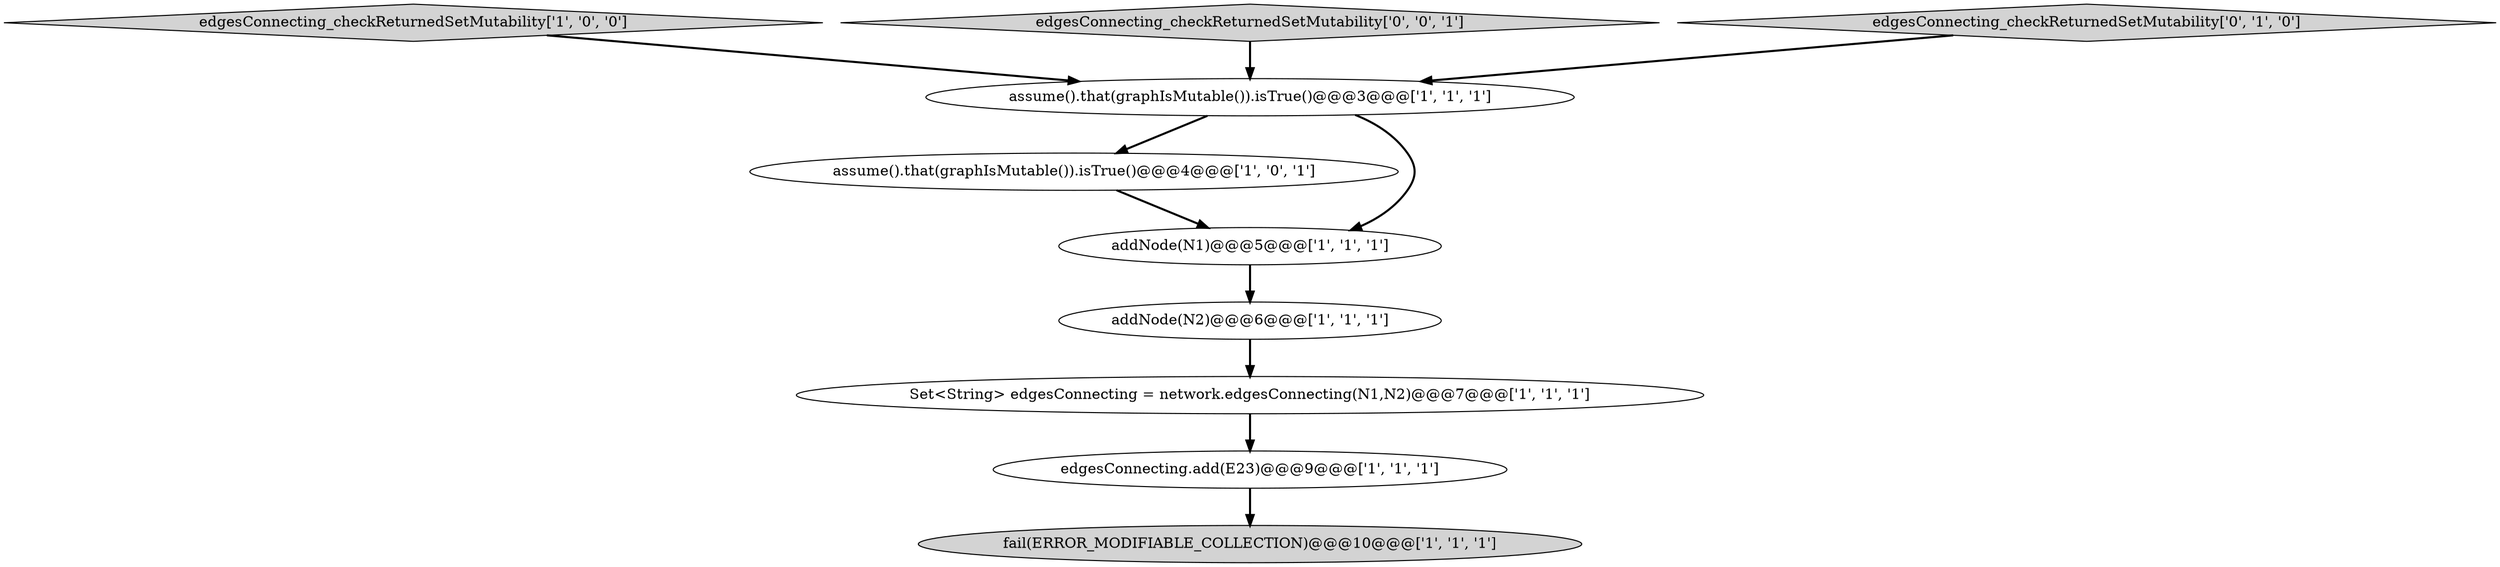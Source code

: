 digraph {
5 [style = filled, label = "assume().that(graphIsMutable()).isTrue()@@@4@@@['1', '0', '1']", fillcolor = white, shape = ellipse image = "AAA0AAABBB1BBB"];
1 [style = filled, label = "fail(ERROR_MODIFIABLE_COLLECTION)@@@10@@@['1', '1', '1']", fillcolor = lightgray, shape = ellipse image = "AAA0AAABBB1BBB"];
3 [style = filled, label = "edgesConnecting_checkReturnedSetMutability['1', '0', '0']", fillcolor = lightgray, shape = diamond image = "AAA0AAABBB1BBB"];
9 [style = filled, label = "edgesConnecting_checkReturnedSetMutability['0', '0', '1']", fillcolor = lightgray, shape = diamond image = "AAA0AAABBB3BBB"];
7 [style = filled, label = "Set<String> edgesConnecting = network.edgesConnecting(N1,N2)@@@7@@@['1', '1', '1']", fillcolor = white, shape = ellipse image = "AAA0AAABBB1BBB"];
4 [style = filled, label = "edgesConnecting.add(E23)@@@9@@@['1', '1', '1']", fillcolor = white, shape = ellipse image = "AAA0AAABBB1BBB"];
6 [style = filled, label = "addNode(N1)@@@5@@@['1', '1', '1']", fillcolor = white, shape = ellipse image = "AAA0AAABBB1BBB"];
8 [style = filled, label = "edgesConnecting_checkReturnedSetMutability['0', '1', '0']", fillcolor = lightgray, shape = diamond image = "AAA0AAABBB2BBB"];
2 [style = filled, label = "assume().that(graphIsMutable()).isTrue()@@@3@@@['1', '1', '1']", fillcolor = white, shape = ellipse image = "AAA0AAABBB1BBB"];
0 [style = filled, label = "addNode(N2)@@@6@@@['1', '1', '1']", fillcolor = white, shape = ellipse image = "AAA0AAABBB1BBB"];
4->1 [style = bold, label=""];
6->0 [style = bold, label=""];
7->4 [style = bold, label=""];
5->6 [style = bold, label=""];
3->2 [style = bold, label=""];
8->2 [style = bold, label=""];
9->2 [style = bold, label=""];
2->6 [style = bold, label=""];
2->5 [style = bold, label=""];
0->7 [style = bold, label=""];
}
